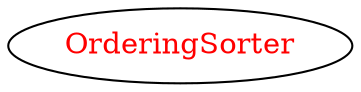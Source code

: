 digraph dependencyGraph {
 concentrate=true;
 ranksep="2.0";
 rankdir="LR"; 
 splines="ortho";
"OrderingSorter" [fontcolor="red"];
}